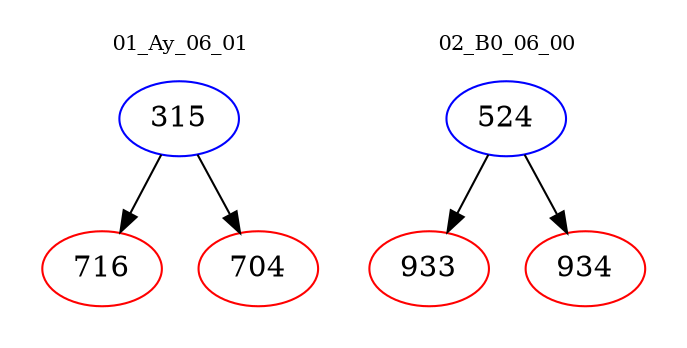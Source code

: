 digraph{
subgraph cluster_0 {
color = white
label = "01_Ay_06_01";
fontsize=10;
T0_315 [label="315", color="blue"]
T0_315 -> T0_716 [color="black"]
T0_716 [label="716", color="red"]
T0_315 -> T0_704 [color="black"]
T0_704 [label="704", color="red"]
}
subgraph cluster_1 {
color = white
label = "02_B0_06_00";
fontsize=10;
T1_524 [label="524", color="blue"]
T1_524 -> T1_933 [color="black"]
T1_933 [label="933", color="red"]
T1_524 -> T1_934 [color="black"]
T1_934 [label="934", color="red"]
}
}
